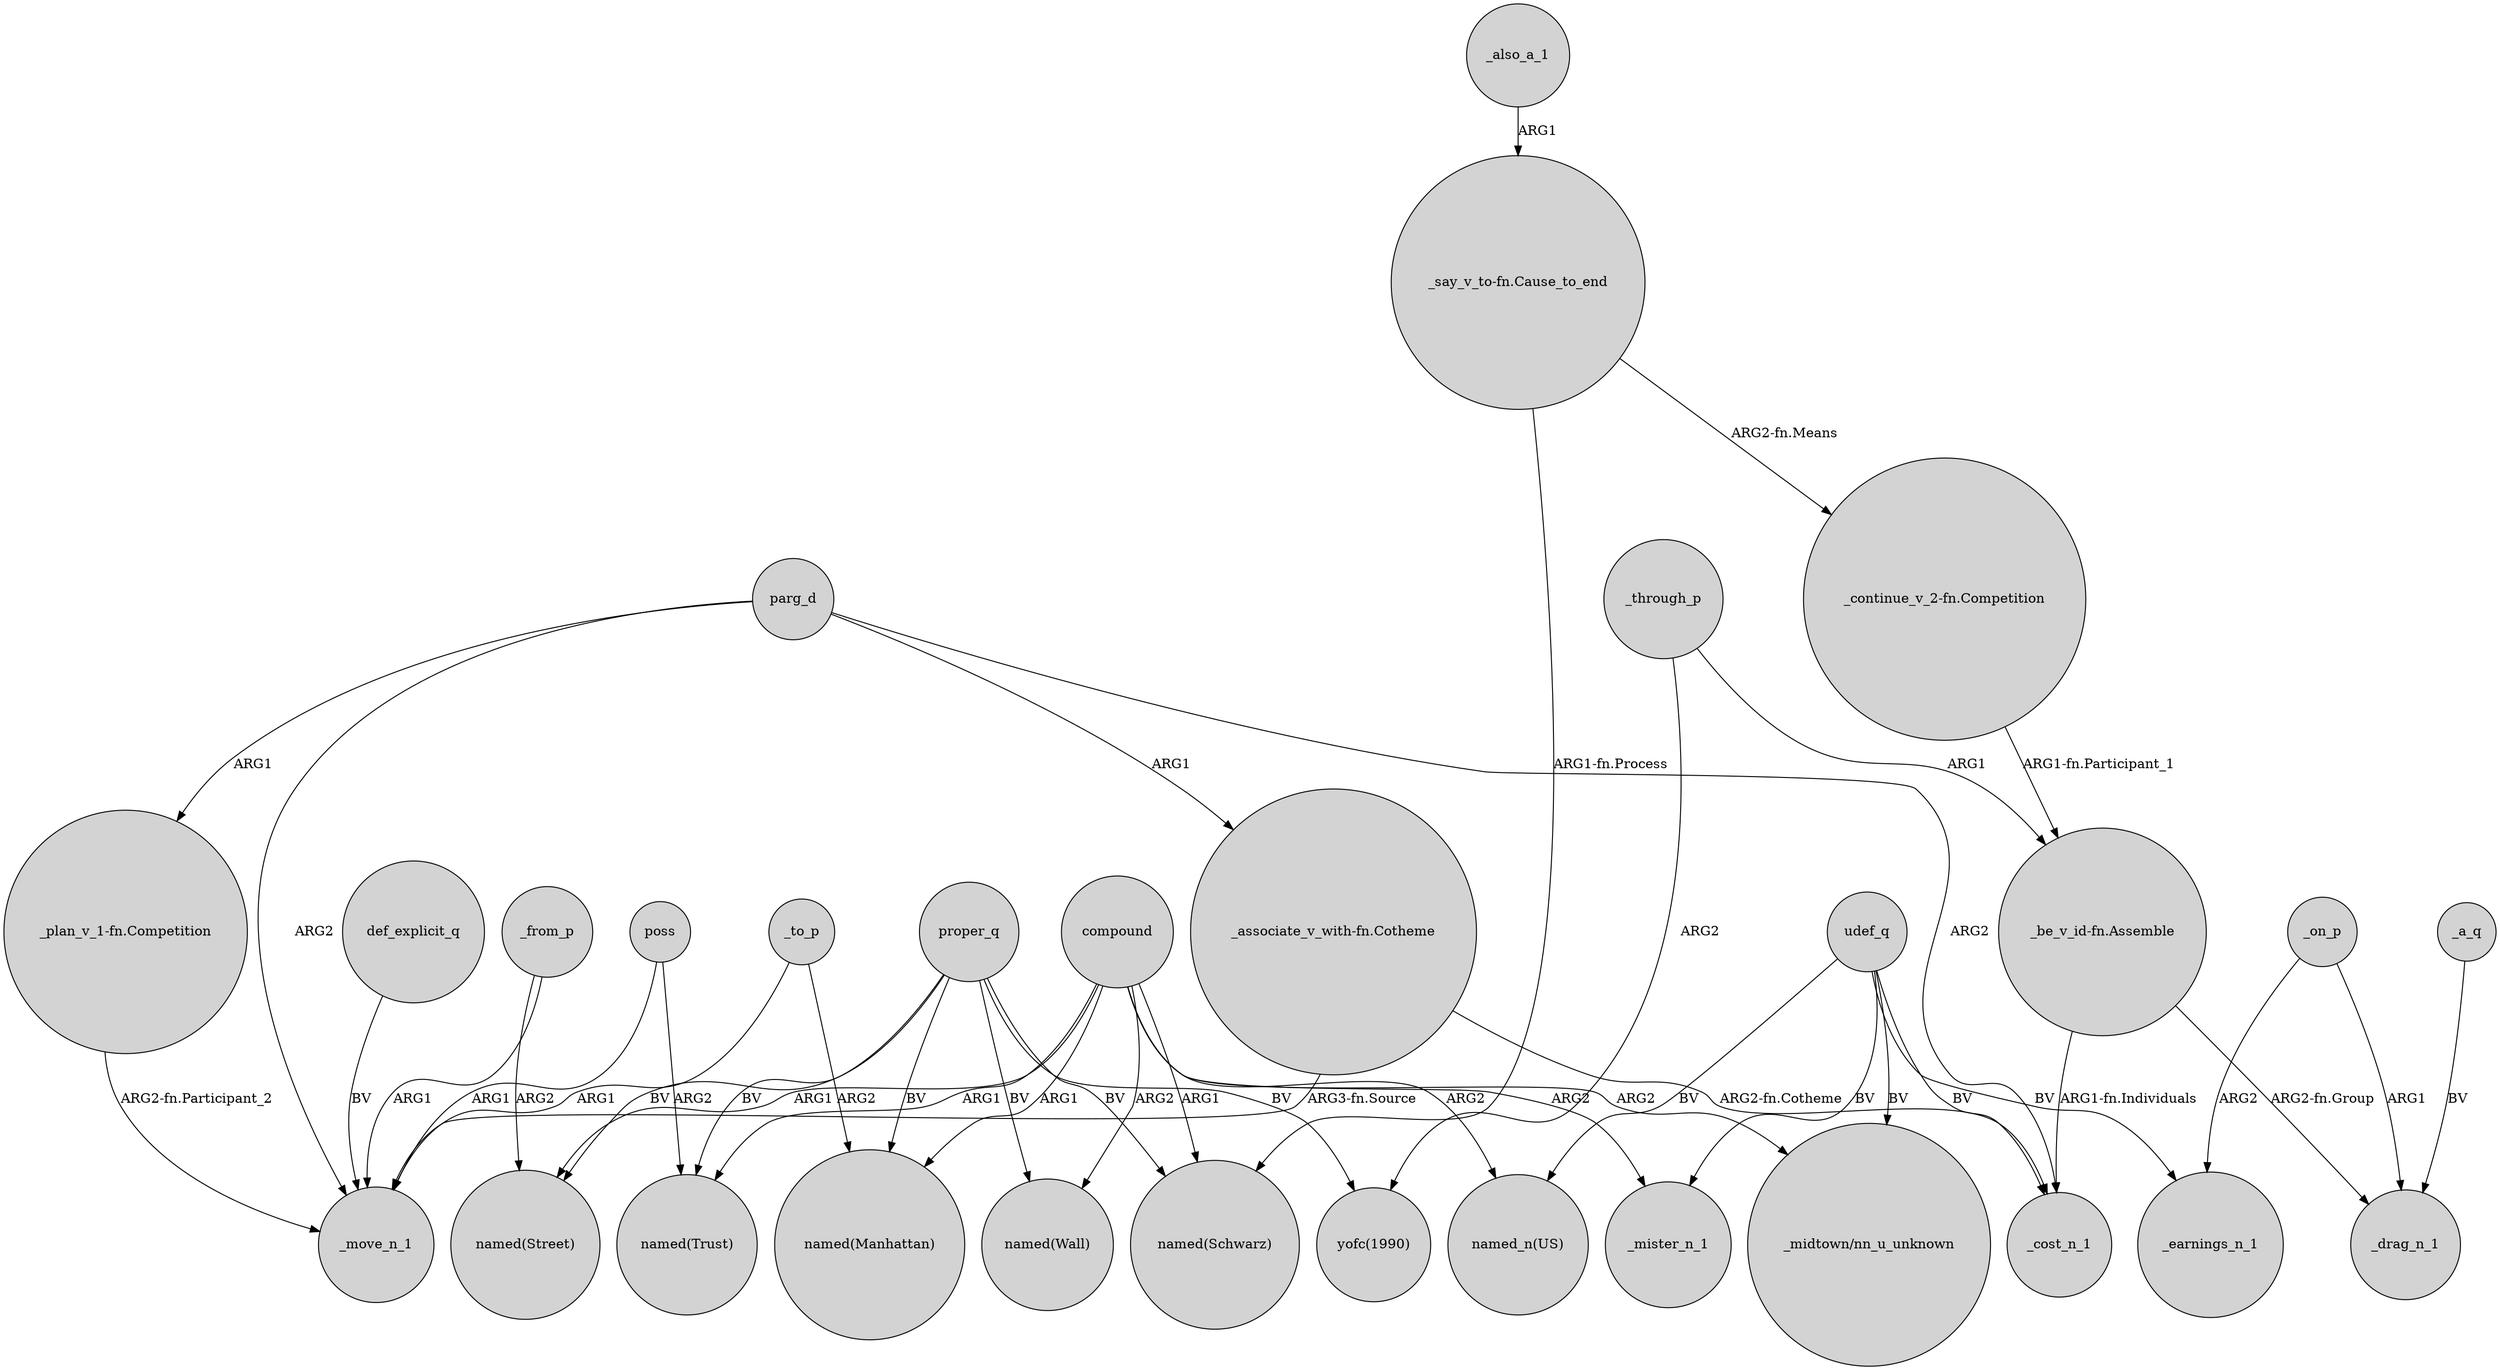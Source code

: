 digraph {
	node [shape=circle style=filled]
	_to_p -> "named(Manhattan)" [label=ARG2]
	_from_p -> "named(Street)" [label=ARG2]
	compound -> _mister_n_1 [label=ARG2]
	proper_q -> "named(Trust)" [label=BV]
	poss -> _move_n_1 [label=ARG1]
	parg_d -> "_plan_v_1-fn.Competition" [label=ARG1]
	compound -> "named(Trust)" [label=ARG1]
	compound -> "named(Schwarz)" [label=ARG1]
	"_continue_v_2-fn.Competition" -> "_be_v_id-fn.Assemble" [label="ARG1-fn.Participant_1"]
	_a_q -> _drag_n_1 [label=BV]
	compound -> "named(Manhattan)" [label=ARG1]
	proper_q -> "named(Manhattan)" [label=BV]
	parg_d -> _cost_n_1 [label=ARG2]
	udef_q -> _mister_n_1 [label=BV]
	"_be_v_id-fn.Assemble" -> _drag_n_1 [label="ARG2-fn.Group"]
	_also_a_1 -> "_say_v_to-fn.Cause_to_end" [label=ARG1]
	_through_p -> "_be_v_id-fn.Assemble" [label=ARG1]
	_on_p -> _drag_n_1 [label=ARG1]
	compound -> "named(Wall)" [label=ARG2]
	_through_p -> "yofc(1990)" [label=ARG2]
	compound -> "_midtown/nn_u_unknown" [label=ARG2]
	"_associate_v_with-fn.Cotheme" -> _cost_n_1 [label="ARG2-fn.Cotheme"]
	udef_q -> _earnings_n_1 [label=BV]
	parg_d -> "_associate_v_with-fn.Cotheme" [label=ARG1]
	compound -> "named(Street)" [label=ARG1]
	proper_q -> "named(Schwarz)" [label=BV]
	_on_p -> _earnings_n_1 [label=ARG2]
	proper_q -> "yofc(1990)" [label=BV]
	parg_d -> _move_n_1 [label=ARG2]
	"_associate_v_with-fn.Cotheme" -> _move_n_1 [label="ARG3-fn.Source"]
	proper_q -> "named(Wall)" [label=BV]
	"_plan_v_1-fn.Competition" -> _move_n_1 [label="ARG2-fn.Participant_2"]
	poss -> "named(Trust)" [label=ARG2]
	_from_p -> _move_n_1 [label=ARG1]
	proper_q -> "named(Street)" [label=BV]
	udef_q -> "_midtown/nn_u_unknown" [label=BV]
	"_say_v_to-fn.Cause_to_end" -> "_continue_v_2-fn.Competition" [label="ARG2-fn.Means"]
	"_say_v_to-fn.Cause_to_end" -> "named(Schwarz)" [label="ARG1-fn.Process"]
	"_be_v_id-fn.Assemble" -> _cost_n_1 [label="ARG1-fn.Individuals"]
	compound -> "named_n(US)" [label=ARG2]
	_to_p -> _move_n_1 [label=ARG1]
	udef_q -> "named_n(US)" [label=BV]
	def_explicit_q -> _move_n_1 [label=BV]
	udef_q -> _cost_n_1 [label=BV]
}
